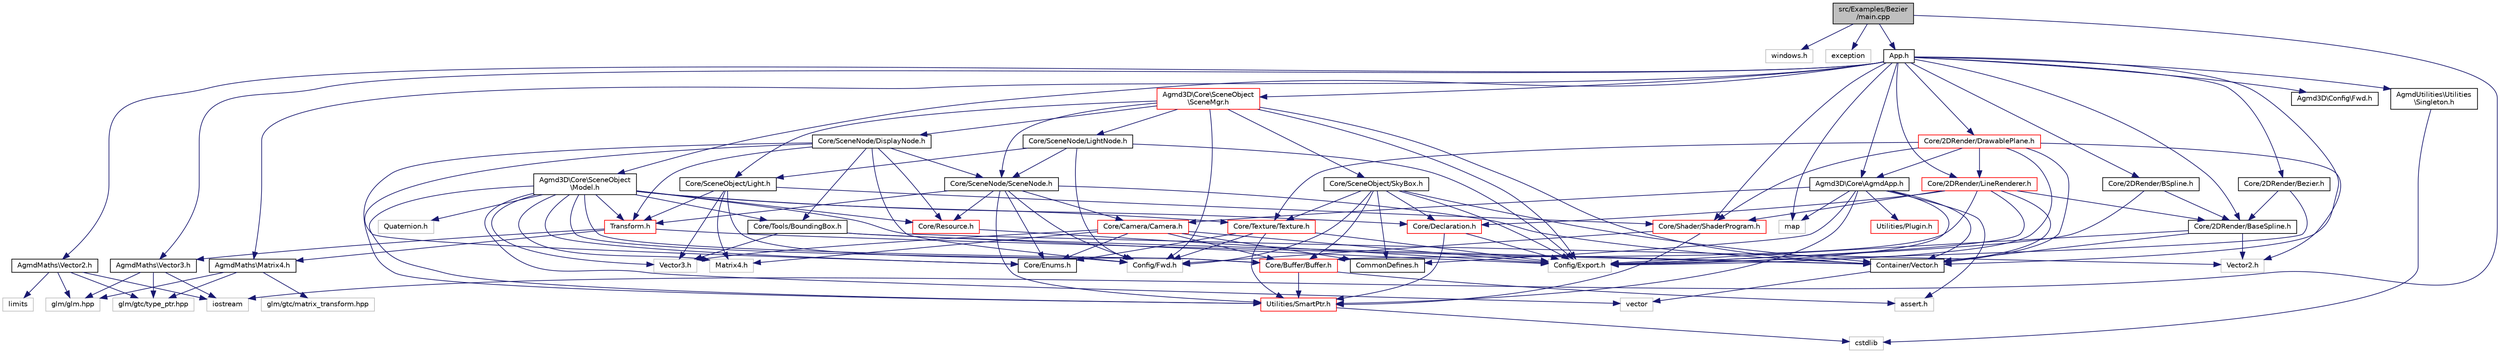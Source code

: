 digraph "src/Examples/Bezier/main.cpp"
{
  edge [fontname="Helvetica",fontsize="10",labelfontname="Helvetica",labelfontsize="10"];
  node [fontname="Helvetica",fontsize="10",shape=record];
  Node1 [label="src/Examples/Bezier\l/main.cpp",height=0.2,width=0.4,color="black", fillcolor="grey75", style="filled" fontcolor="black"];
  Node1 -> Node2 [color="midnightblue",fontsize="10",style="solid"];
  Node2 [label="windows.h",height=0.2,width=0.4,color="grey75", fillcolor="white", style="filled"];
  Node1 -> Node3 [color="midnightblue",fontsize="10",style="solid"];
  Node3 [label="exception",height=0.2,width=0.4,color="grey75", fillcolor="white", style="filled"];
  Node1 -> Node4 [color="midnightblue",fontsize="10",style="solid"];
  Node4 [label="App.h",height=0.2,width=0.4,color="black", fillcolor="white", style="filled",URL="$_examples_2_bezier_2_app_8h.html"];
  Node4 -> Node5 [color="midnightblue",fontsize="10",style="solid"];
  Node5 [label="Agmd3D\\Config\\Fwd.h",height=0.2,width=0.4,color="black", fillcolor="white", style="filled",URL="$_agmd3_d_2_config_2_fwd_8h.html"];
  Node4 -> Node6 [color="midnightblue",fontsize="10",style="solid"];
  Node6 [label="Agmd3D\\Core\\AgmdApp.h",height=0.2,width=0.4,color="black", fillcolor="white", style="filled",URL="$_agmd3_d_2_core_2_agmd_app_8h.html"];
  Node6 -> Node7 [color="midnightblue",fontsize="10",style="solid"];
  Node7 [label="Config/Export.h",height=0.2,width=0.4,color="grey75", fillcolor="white", style="filled"];
  Node6 -> Node8 [color="midnightblue",fontsize="10",style="solid"];
  Node8 [label="Utilities/Plugin.h",height=0.2,width=0.4,color="red", fillcolor="white", style="filled",URL="$_plugin_8h.html"];
  Node6 -> Node9 [color="midnightblue",fontsize="10",style="solid"];
  Node9 [label="Utilities/SmartPtr.h",height=0.2,width=0.4,color="red", fillcolor="white", style="filled",URL="$_smart_ptr_8h.html"];
  Node9 -> Node10 [color="midnightblue",fontsize="10",style="solid"];
  Node10 [label="cstdlib",height=0.2,width=0.4,color="grey75", fillcolor="white", style="filled"];
  Node6 -> Node11 [color="midnightblue",fontsize="10",style="solid"];
  Node11 [label="map",height=0.2,width=0.4,color="grey75", fillcolor="white", style="filled"];
  Node6 -> Node12 [color="midnightblue",fontsize="10",style="solid"];
  Node12 [label="assert.h",height=0.2,width=0.4,color="grey75", fillcolor="white", style="filled"];
  Node6 -> Node13 [color="midnightblue",fontsize="10",style="solid"];
  Node13 [label="CommonDefines.h",height=0.2,width=0.4,color="black", fillcolor="white", style="filled",URL="$_common_defines_8h.html"];
  Node6 -> Node14 [color="midnightblue",fontsize="10",style="solid"];
  Node14 [label="Core/Camera/Camera.h",height=0.2,width=0.4,color="red", fillcolor="white", style="filled",URL="$_camera_8h.html"];
  Node14 -> Node7 [color="midnightblue",fontsize="10",style="solid"];
  Node14 -> Node15 [color="midnightblue",fontsize="10",style="solid"];
  Node15 [label="Core/Buffer/Buffer.h",height=0.2,width=0.4,color="red", fillcolor="white", style="filled",URL="$_buffer_8h.html"];
  Node15 -> Node9 [color="midnightblue",fontsize="10",style="solid"];
  Node15 -> Node12 [color="midnightblue",fontsize="10",style="solid"];
  Node14 -> Node16 [color="midnightblue",fontsize="10",style="solid"];
  Node16 [label="Core/Enums.h",height=0.2,width=0.4,color="black", fillcolor="white", style="filled",URL="$_enums_8h.html"];
  Node14 -> Node17 [color="midnightblue",fontsize="10",style="solid"];
  Node17 [label="Vector3.h",height=0.2,width=0.4,color="grey75", fillcolor="white", style="filled"];
  Node14 -> Node18 [color="midnightblue",fontsize="10",style="solid"];
  Node18 [label="Matrix4.h",height=0.2,width=0.4,color="grey75", fillcolor="white", style="filled"];
  Node14 -> Node13 [color="midnightblue",fontsize="10",style="solid"];
  Node6 -> Node19 [color="midnightblue",fontsize="10",style="solid"];
  Node19 [label="Container/Vector.h",height=0.2,width=0.4,color="black", fillcolor="white", style="filled",URL="$_vector_8h.html"];
  Node19 -> Node20 [color="midnightblue",fontsize="10",style="solid"];
  Node20 [label="vector",height=0.2,width=0.4,color="grey75", fillcolor="white", style="filled"];
  Node4 -> Node21 [color="midnightblue",fontsize="10",style="solid"];
  Node21 [label="AgmdMaths\\Vector2.h",height=0.2,width=0.4,color="black", fillcolor="white", style="filled",URL="$_agmd_maths_2_vector2_8h.html"];
  Node21 -> Node22 [color="midnightblue",fontsize="10",style="solid"];
  Node22 [label="limits",height=0.2,width=0.4,color="grey75", fillcolor="white", style="filled"];
  Node21 -> Node23 [color="midnightblue",fontsize="10",style="solid"];
  Node23 [label="iostream",height=0.2,width=0.4,color="grey75", fillcolor="white", style="filled"];
  Node21 -> Node24 [color="midnightblue",fontsize="10",style="solid"];
  Node24 [label="glm/glm.hpp",height=0.2,width=0.4,color="grey75", fillcolor="white", style="filled"];
  Node21 -> Node25 [color="midnightblue",fontsize="10",style="solid"];
  Node25 [label="glm/gtc/type_ptr.hpp",height=0.2,width=0.4,color="grey75", fillcolor="white", style="filled"];
  Node4 -> Node26 [color="midnightblue",fontsize="10",style="solid"];
  Node26 [label="AgmdMaths\\Vector3.h",height=0.2,width=0.4,color="black", fillcolor="white", style="filled",URL="$_agmd_maths_2_vector3_8h.html"];
  Node26 -> Node23 [color="midnightblue",fontsize="10",style="solid"];
  Node26 -> Node24 [color="midnightblue",fontsize="10",style="solid"];
  Node26 -> Node25 [color="midnightblue",fontsize="10",style="solid"];
  Node4 -> Node27 [color="midnightblue",fontsize="10",style="solid"];
  Node27 [label="AgmdMaths\\Matrix4.h",height=0.2,width=0.4,color="black", fillcolor="white", style="filled",URL="$_agmd_maths_2_matrix4_8h.html"];
  Node27 -> Node24 [color="midnightblue",fontsize="10",style="solid"];
  Node27 -> Node25 [color="midnightblue",fontsize="10",style="solid"];
  Node27 -> Node28 [color="midnightblue",fontsize="10",style="solid"];
  Node28 [label="glm/gtc/matrix_transform.hpp",height=0.2,width=0.4,color="grey75", fillcolor="white", style="filled"];
  Node4 -> Node29 [color="midnightblue",fontsize="10",style="solid"];
  Node29 [label="AgmdUtilities\\Utilities\l\\Singleton.h",height=0.2,width=0.4,color="black", fillcolor="white", style="filled",URL="$_agmd_utilities_2_utilities_2_singleton_8h.html"];
  Node29 -> Node10 [color="midnightblue",fontsize="10",style="solid"];
  Node4 -> Node30 [color="midnightblue",fontsize="10",style="solid"];
  Node30 [label="Agmd3D\\Core\\SceneObject\l\\Model.h",height=0.2,width=0.4,color="black", fillcolor="white", style="filled",URL="$_model_8h.html"];
  Node30 -> Node31 [color="midnightblue",fontsize="10",style="solid"];
  Node31 [label="Config/Fwd.h",height=0.2,width=0.4,color="grey75", fillcolor="white", style="filled"];
  Node30 -> Node32 [color="midnightblue",fontsize="10",style="solid"];
  Node32 [label="Core/Resource.h",height=0.2,width=0.4,color="red", fillcolor="white", style="filled",URL="$_resource_8h.html"];
  Node32 -> Node7 [color="midnightblue",fontsize="10",style="solid"];
  Node30 -> Node15 [color="midnightblue",fontsize="10",style="solid"];
  Node30 -> Node33 [color="midnightblue",fontsize="10",style="solid"];
  Node33 [label="Core/Declaration.h",height=0.2,width=0.4,color="red", fillcolor="white", style="filled",URL="$_declaration_8h.html"];
  Node33 -> Node7 [color="midnightblue",fontsize="10",style="solid"];
  Node33 -> Node9 [color="midnightblue",fontsize="10",style="solid"];
  Node30 -> Node34 [color="midnightblue",fontsize="10",style="solid"];
  Node34 [label="Core/Texture/Texture.h",height=0.2,width=0.4,color="red", fillcolor="white", style="filled",URL="$_texture_8h.html"];
  Node34 -> Node31 [color="midnightblue",fontsize="10",style="solid"];
  Node34 -> Node7 [color="midnightblue",fontsize="10",style="solid"];
  Node34 -> Node16 [color="midnightblue",fontsize="10",style="solid"];
  Node34 -> Node9 [color="midnightblue",fontsize="10",style="solid"];
  Node30 -> Node16 [color="midnightblue",fontsize="10",style="solid"];
  Node30 -> Node9 [color="midnightblue",fontsize="10",style="solid"];
  Node30 -> Node35 [color="midnightblue",fontsize="10",style="solid"];
  Node35 [label="Vector2.h",height=0.2,width=0.4,color="grey75", fillcolor="white", style="filled"];
  Node30 -> Node17 [color="midnightblue",fontsize="10",style="solid"];
  Node30 -> Node18 [color="midnightblue",fontsize="10",style="solid"];
  Node30 -> Node36 [color="midnightblue",fontsize="10",style="solid"];
  Node36 [label="Quaternion.h",height=0.2,width=0.4,color="grey75", fillcolor="white", style="filled"];
  Node30 -> Node37 [color="midnightblue",fontsize="10",style="solid"];
  Node37 [label="Transform.h",height=0.2,width=0.4,color="red", fillcolor="white", style="filled",URL="$_transform_8h.html"];
  Node37 -> Node26 [color="midnightblue",fontsize="10",style="solid"];
  Node37 -> Node27 [color="midnightblue",fontsize="10",style="solid"];
  Node37 -> Node19 [color="midnightblue",fontsize="10",style="solid"];
  Node30 -> Node38 [color="midnightblue",fontsize="10",style="solid"];
  Node38 [label="Core/Tools/BoundingBox.h",height=0.2,width=0.4,color="black", fillcolor="white", style="filled",URL="$_bounding_box_8h.html"];
  Node38 -> Node17 [color="midnightblue",fontsize="10",style="solid"];
  Node38 -> Node7 [color="midnightblue",fontsize="10",style="solid"];
  Node38 -> Node19 [color="midnightblue",fontsize="10",style="solid"];
  Node30 -> Node20 [color="midnightblue",fontsize="10",style="solid"];
  Node4 -> Node39 [color="midnightblue",fontsize="10",style="solid"];
  Node39 [label="Agmd3D\\Core\\SceneObject\l\\SceneMgr.h",height=0.2,width=0.4,color="red", fillcolor="white", style="filled",URL="$_scene_mgr_8h.html"];
  Node39 -> Node7 [color="midnightblue",fontsize="10",style="solid"];
  Node39 -> Node31 [color="midnightblue",fontsize="10",style="solid"];
  Node39 -> Node40 [color="midnightblue",fontsize="10",style="solid"];
  Node40 [label="Core/SceneNode/SceneNode.h",height=0.2,width=0.4,color="black", fillcolor="white", style="filled",URL="$_scene_node_8h.html"];
  Node40 -> Node31 [color="midnightblue",fontsize="10",style="solid"];
  Node40 -> Node32 [color="midnightblue",fontsize="10",style="solid"];
  Node40 -> Node16 [color="midnightblue",fontsize="10",style="solid"];
  Node40 -> Node14 [color="midnightblue",fontsize="10",style="solid"];
  Node40 -> Node9 [color="midnightblue",fontsize="10",style="solid"];
  Node40 -> Node37 [color="midnightblue",fontsize="10",style="solid"];
  Node40 -> Node19 [color="midnightblue",fontsize="10",style="solid"];
  Node39 -> Node41 [color="midnightblue",fontsize="10",style="solid"];
  Node41 [label="Core/SceneNode/DisplayNode.h",height=0.2,width=0.4,color="black", fillcolor="white", style="filled",URL="$_display_node_8h.html"];
  Node41 -> Node31 [color="midnightblue",fontsize="10",style="solid"];
  Node41 -> Node32 [color="midnightblue",fontsize="10",style="solid"];
  Node41 -> Node16 [color="midnightblue",fontsize="10",style="solid"];
  Node41 -> Node9 [color="midnightblue",fontsize="10",style="solid"];
  Node41 -> Node37 [color="midnightblue",fontsize="10",style="solid"];
  Node41 -> Node40 [color="midnightblue",fontsize="10",style="solid"];
  Node41 -> Node38 [color="midnightblue",fontsize="10",style="solid"];
  Node39 -> Node42 [color="midnightblue",fontsize="10",style="solid"];
  Node42 [label="Core/SceneNode/LightNode.h",height=0.2,width=0.4,color="black", fillcolor="white", style="filled",URL="$_light_node_8h.html"];
  Node42 -> Node7 [color="midnightblue",fontsize="10",style="solid"];
  Node42 -> Node31 [color="midnightblue",fontsize="10",style="solid"];
  Node42 -> Node40 [color="midnightblue",fontsize="10",style="solid"];
  Node42 -> Node43 [color="midnightblue",fontsize="10",style="solid"];
  Node43 [label="Core/SceneObject/Light.h",height=0.2,width=0.4,color="black", fillcolor="white", style="filled",URL="$_light_8h.html"];
  Node43 -> Node15 [color="midnightblue",fontsize="10",style="solid"];
  Node43 -> Node44 [color="midnightblue",fontsize="10",style="solid"];
  Node44 [label="Core/Shader/ShaderProgram.h",height=0.2,width=0.4,color="red", fillcolor="white", style="filled",URL="$_shader_program_8h.html"];
  Node44 -> Node31 [color="midnightblue",fontsize="10",style="solid"];
  Node44 -> Node9 [color="midnightblue",fontsize="10",style="solid"];
  Node43 -> Node37 [color="midnightblue",fontsize="10",style="solid"];
  Node43 -> Node17 [color="midnightblue",fontsize="10",style="solid"];
  Node43 -> Node18 [color="midnightblue",fontsize="10",style="solid"];
  Node39 -> Node43 [color="midnightblue",fontsize="10",style="solid"];
  Node39 -> Node45 [color="midnightblue",fontsize="10",style="solid"];
  Node45 [label="Core/SceneObject/SkyBox.h",height=0.2,width=0.4,color="black", fillcolor="white", style="filled",URL="$_sky_box_8h.html"];
  Node45 -> Node31 [color="midnightblue",fontsize="10",style="solid"];
  Node45 -> Node7 [color="midnightblue",fontsize="10",style="solid"];
  Node45 -> Node34 [color="midnightblue",fontsize="10",style="solid"];
  Node45 -> Node33 [color="midnightblue",fontsize="10",style="solid"];
  Node45 -> Node15 [color="midnightblue",fontsize="10",style="solid"];
  Node45 -> Node13 [color="midnightblue",fontsize="10",style="solid"];
  Node45 -> Node19 [color="midnightblue",fontsize="10",style="solid"];
  Node39 -> Node19 [color="midnightblue",fontsize="10",style="solid"];
  Node4 -> Node44 [color="midnightblue",fontsize="10",style="solid"];
  Node4 -> Node46 [color="midnightblue",fontsize="10",style="solid"];
  Node46 [label="Core/2DRender/DrawablePlane.h",height=0.2,width=0.4,color="red", fillcolor="white", style="filled",URL="$_drawable_plane_8h.html"];
  Node46 -> Node35 [color="midnightblue",fontsize="10",style="solid"];
  Node46 -> Node34 [color="midnightblue",fontsize="10",style="solid"];
  Node46 -> Node47 [color="midnightblue",fontsize="10",style="solid"];
  Node47 [label="Core/2DRender/LineRenderer.h",height=0.2,width=0.4,color="red", fillcolor="white", style="filled",URL="$_line_renderer_8h.html"];
  Node47 -> Node48 [color="midnightblue",fontsize="10",style="solid"];
  Node48 [label="Core/2DRender/BaseSpline.h",height=0.2,width=0.4,color="black", fillcolor="white", style="filled",URL="$_base_spline_8h.html"];
  Node48 -> Node35 [color="midnightblue",fontsize="10",style="solid"];
  Node48 -> Node19 [color="midnightblue",fontsize="10",style="solid"];
  Node48 -> Node7 [color="midnightblue",fontsize="10",style="solid"];
  Node47 -> Node44 [color="midnightblue",fontsize="10",style="solid"];
  Node47 -> Node15 [color="midnightblue",fontsize="10",style="solid"];
  Node47 -> Node33 [color="midnightblue",fontsize="10",style="solid"];
  Node47 -> Node7 [color="midnightblue",fontsize="10",style="solid"];
  Node47 -> Node19 [color="midnightblue",fontsize="10",style="solid"];
  Node46 -> Node44 [color="midnightblue",fontsize="10",style="solid"];
  Node46 -> Node19 [color="midnightblue",fontsize="10",style="solid"];
  Node46 -> Node6 [color="midnightblue",fontsize="10",style="solid"];
  Node46 -> Node7 [color="midnightblue",fontsize="10",style="solid"];
  Node4 -> Node47 [color="midnightblue",fontsize="10",style="solid"];
  Node4 -> Node48 [color="midnightblue",fontsize="10",style="solid"];
  Node4 -> Node49 [color="midnightblue",fontsize="10",style="solid"];
  Node49 [label="Core/2DRender/BSpline.h",height=0.2,width=0.4,color="black", fillcolor="white", style="filled",URL="$_b_spline_8h.html"];
  Node49 -> Node48 [color="midnightblue",fontsize="10",style="solid"];
  Node49 -> Node7 [color="midnightblue",fontsize="10",style="solid"];
  Node4 -> Node50 [color="midnightblue",fontsize="10",style="solid"];
  Node50 [label="Core/2DRender/Bezier.h",height=0.2,width=0.4,color="black", fillcolor="white", style="filled",URL="$_bezier_8h.html"];
  Node50 -> Node48 [color="midnightblue",fontsize="10",style="solid"];
  Node50 -> Node7 [color="midnightblue",fontsize="10",style="solid"];
  Node4 -> Node11 [color="midnightblue",fontsize="10",style="solid"];
  Node4 -> Node19 [color="midnightblue",fontsize="10",style="solid"];
  Node1 -> Node23 [color="midnightblue",fontsize="10",style="solid"];
}

